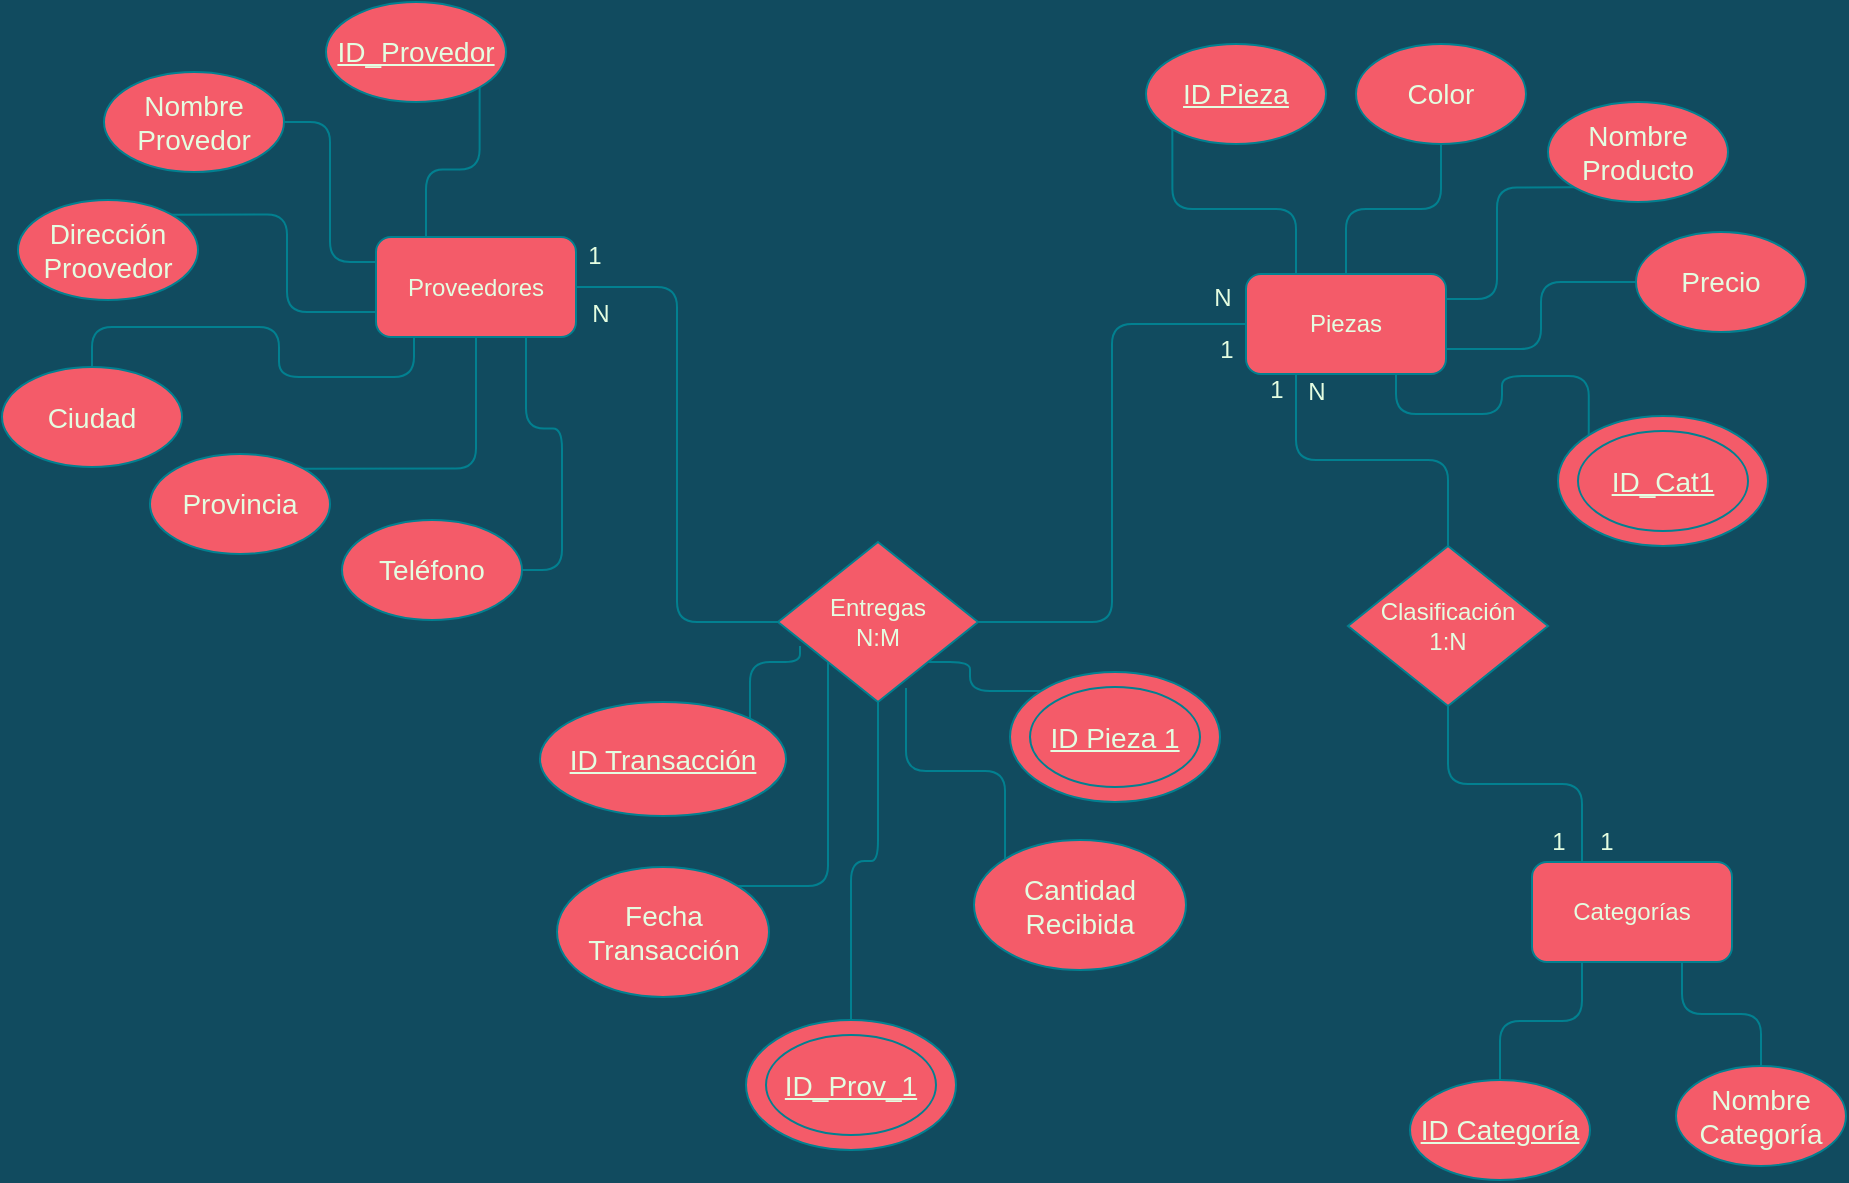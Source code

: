 <mxfile version="18.1.3" type="device"><diagram id="v_ofq_5l6EhMzVcD3pSw" name="Page-1"><mxGraphModel dx="1426" dy="852" grid="0" gridSize="10" guides="1" tooltips="1" connect="1" arrows="1" fold="1" page="1" pageScale="1" pageWidth="1100" pageHeight="850" background="#114B5F" math="0" shadow="0"><root><mxCell id="0"/><mxCell id="1" parent="0"/><mxCell id="XU_pcAojX7ni6ScCM68U-37" style="edgeStyle=orthogonalEdgeStyle;curved=0;rounded=1;sketch=0;orthogonalLoop=1;jettySize=auto;html=1;exitX=0.75;exitY=1;exitDx=0;exitDy=0;entryX=0;entryY=0;entryDx=0;entryDy=0;fontColor=#E4FDE1;endArrow=none;endFill=0;strokeColor=#028090;labelBackgroundColor=#114B5F;" edge="1" parent="1" source="a7K3CgajVKJSLxz9qL2W-24" target="XU_pcAojX7ni6ScCM68U-34"><mxGeometry relative="1" as="geometry"/></mxCell><mxCell id="a7K3CgajVKJSLxz9qL2W-24" value="Piezas" style="rounded=1;whiteSpace=wrap;html=1;sketch=0;fontColor=#E4FDE1;strokeColor=#028090;fillColor=#F45B69;" parent="1" vertex="1"><mxGeometry x="661" y="191" width="100" height="50" as="geometry"/></mxCell><mxCell id="XU_pcAojX7ni6ScCM68U-19" style="edgeStyle=orthogonalEdgeStyle;curved=0;rounded=1;sketch=0;orthogonalLoop=1;jettySize=auto;html=1;exitX=0;exitY=1;exitDx=0;exitDy=0;entryX=1;entryY=0.25;entryDx=0;entryDy=0;fontColor=#E4FDE1;endArrow=none;endFill=0;strokeColor=#028090;labelBackgroundColor=#114B5F;" edge="1" parent="1" source="a7K3CgajVKJSLxz9qL2W-28" target="a7K3CgajVKJSLxz9qL2W-24"><mxGeometry relative="1" as="geometry"/></mxCell><mxCell id="a7K3CgajVKJSLxz9qL2W-28" value="Nombre Producto" style="ellipse;whiteSpace=wrap;html=1;rounded=0;sketch=0;fontSize=14;fontColor=#E4FDE1;strokeColor=#028090;fillColor=#F45B69;" parent="1" vertex="1"><mxGeometry x="812" y="105" width="90" height="50" as="geometry"/></mxCell><mxCell id="XU_pcAojX7ni6ScCM68U-18" style="edgeStyle=orthogonalEdgeStyle;curved=0;rounded=1;sketch=0;orthogonalLoop=1;jettySize=auto;html=1;exitX=0;exitY=1;exitDx=0;exitDy=0;entryX=0.25;entryY=0;entryDx=0;entryDy=0;fontColor=#E4FDE1;endArrow=none;endFill=0;strokeColor=#028090;labelBackgroundColor=#114B5F;" edge="1" parent="1" source="a7K3CgajVKJSLxz9qL2W-30" target="a7K3CgajVKJSLxz9qL2W-24"><mxGeometry relative="1" as="geometry"/></mxCell><mxCell id="a7K3CgajVKJSLxz9qL2W-30" value="&lt;u&gt;ID Pieza&lt;/u&gt;" style="ellipse;whiteSpace=wrap;html=1;rounded=0;sketch=0;fontSize=14;fontColor=#E4FDE1;strokeColor=#028090;fillColor=#F45B69;" parent="1" vertex="1"><mxGeometry x="611" y="76" width="90" height="50" as="geometry"/></mxCell><mxCell id="XU_pcAojX7ni6ScCM68U-4" style="edgeStyle=orthogonalEdgeStyle;curved=0;rounded=1;sketch=0;orthogonalLoop=1;jettySize=auto;html=1;exitX=0.75;exitY=1;exitDx=0;exitDy=0;entryX=1;entryY=0.5;entryDx=0;entryDy=0;fontColor=#E4FDE1;strokeColor=#028090;endArrow=none;endFill=0;labelBackgroundColor=#114B5F;" edge="1" parent="1" source="a7K3CgajVKJSLxz9qL2W-38" target="XU_pcAojX7ni6ScCM68U-2"><mxGeometry relative="1" as="geometry"/></mxCell><mxCell id="a7K3CgajVKJSLxz9qL2W-38" value="Proveedores" style="rounded=1;whiteSpace=wrap;html=1;sketch=0;fontColor=#E4FDE1;strokeColor=#028090;fillColor=#F45B69;" parent="1" vertex="1"><mxGeometry x="226" y="172.5" width="100" height="50" as="geometry"/></mxCell><mxCell id="a7K3CgajVKJSLxz9qL2W-49" style="edgeStyle=orthogonalEdgeStyle;curved=0;rounded=1;sketch=0;orthogonalLoop=1;jettySize=auto;html=1;exitX=1;exitY=1;exitDx=0;exitDy=0;entryX=0.25;entryY=0;entryDx=0;entryDy=0;fontColor=#E4FDE1;endArrow=none;endFill=0;strokeColor=#028090;labelBackgroundColor=#114B5F;" parent="1" source="a7K3CgajVKJSLxz9qL2W-39" target="a7K3CgajVKJSLxz9qL2W-38" edge="1"><mxGeometry relative="1" as="geometry"/></mxCell><mxCell id="a7K3CgajVKJSLxz9qL2W-39" value="&lt;u&gt;ID_Provedor&lt;/u&gt;" style="ellipse;whiteSpace=wrap;html=1;rounded=0;sketch=0;fontSize=14;fontColor=#E4FDE1;strokeColor=#028090;fillColor=#F45B69;" parent="1" vertex="1"><mxGeometry x="201" y="55" width="90" height="50" as="geometry"/></mxCell><mxCell id="a7K3CgajVKJSLxz9qL2W-50" style="edgeStyle=orthogonalEdgeStyle;curved=0;rounded=1;sketch=0;orthogonalLoop=1;jettySize=auto;html=1;exitX=1;exitY=0.5;exitDx=0;exitDy=0;entryX=0;entryY=0.25;entryDx=0;entryDy=0;fontColor=#E4FDE1;endArrow=none;endFill=0;strokeColor=#028090;labelBackgroundColor=#114B5F;" parent="1" source="a7K3CgajVKJSLxz9qL2W-41" target="a7K3CgajVKJSLxz9qL2W-38" edge="1"><mxGeometry relative="1" as="geometry"/></mxCell><mxCell id="a7K3CgajVKJSLxz9qL2W-41" value="Nombre Provedor" style="ellipse;whiteSpace=wrap;html=1;rounded=0;sketch=0;fontSize=14;fontColor=#E4FDE1;strokeColor=#028090;fillColor=#F45B69;" parent="1" vertex="1"><mxGeometry x="90" y="90" width="90" height="50" as="geometry"/></mxCell><mxCell id="a7K3CgajVKJSLxz9qL2W-51" style="edgeStyle=orthogonalEdgeStyle;curved=0;rounded=1;sketch=0;orthogonalLoop=1;jettySize=auto;html=1;exitX=1;exitY=0;exitDx=0;exitDy=0;entryX=0;entryY=0.75;entryDx=0;entryDy=0;fontColor=#E4FDE1;endArrow=none;endFill=0;strokeColor=#028090;labelBackgroundColor=#114B5F;" parent="1" source="a7K3CgajVKJSLxz9qL2W-43" target="a7K3CgajVKJSLxz9qL2W-38" edge="1"><mxGeometry relative="1" as="geometry"/></mxCell><mxCell id="a7K3CgajVKJSLxz9qL2W-43" value="Dirección Proovedor" style="ellipse;whiteSpace=wrap;html=1;rounded=0;sketch=0;fontSize=14;fontColor=#E4FDE1;strokeColor=#028090;fillColor=#F45B69;" parent="1" vertex="1"><mxGeometry x="47" y="154" width="90" height="50" as="geometry"/></mxCell><mxCell id="a7K3CgajVKJSLxz9qL2W-52" style="edgeStyle=orthogonalEdgeStyle;curved=0;rounded=1;sketch=0;orthogonalLoop=1;jettySize=auto;html=1;exitX=0.5;exitY=0;exitDx=0;exitDy=0;entryX=0.19;entryY=1;entryDx=0;entryDy=0;entryPerimeter=0;fontColor=#E4FDE1;endArrow=none;endFill=0;strokeColor=#028090;labelBackgroundColor=#114B5F;" parent="1" source="a7K3CgajVKJSLxz9qL2W-45" target="a7K3CgajVKJSLxz9qL2W-38" edge="1"><mxGeometry relative="1" as="geometry"/></mxCell><mxCell id="a7K3CgajVKJSLxz9qL2W-45" value="Ciudad" style="ellipse;whiteSpace=wrap;html=1;rounded=0;sketch=0;fontSize=14;fontColor=#E4FDE1;strokeColor=#028090;fillColor=#F45B69;" parent="1" vertex="1"><mxGeometry x="39" y="237.5" width="90" height="50" as="geometry"/></mxCell><mxCell id="a7K3CgajVKJSLxz9qL2W-47" style="edgeStyle=orthogonalEdgeStyle;curved=0;rounded=1;sketch=0;orthogonalLoop=1;jettySize=auto;html=1;exitX=1;exitY=0.5;exitDx=0;exitDy=0;entryX=0;entryY=0.5;entryDx=0;entryDy=0;fontColor=#E4FDE1;endArrow=none;endFill=0;strokeColor=#028090;labelBackgroundColor=#114B5F;" parent="1" source="a7K3CgajVKJSLxz9qL2W-46" target="a7K3CgajVKJSLxz9qL2W-24" edge="1"><mxGeometry relative="1" as="geometry"/></mxCell><mxCell id="a7K3CgajVKJSLxz9qL2W-48" style="edgeStyle=orthogonalEdgeStyle;curved=0;rounded=1;sketch=0;orthogonalLoop=1;jettySize=auto;html=1;exitX=0;exitY=0.5;exitDx=0;exitDy=0;entryX=1;entryY=0.5;entryDx=0;entryDy=0;fontColor=#E4FDE1;endArrow=none;endFill=0;strokeColor=#028090;labelBackgroundColor=#114B5F;" parent="1" source="a7K3CgajVKJSLxz9qL2W-46" target="a7K3CgajVKJSLxz9qL2W-38" edge="1"><mxGeometry relative="1" as="geometry"/></mxCell><mxCell id="a7K3CgajVKJSLxz9qL2W-46" value="Entregas&lt;br&gt;N:M" style="rhombus;whiteSpace=wrap;html=1;rounded=0;sketch=0;fontColor=#E4FDE1;strokeColor=#028090;fillColor=#F45B69;" parent="1" vertex="1"><mxGeometry x="427" y="325" width="100" height="80" as="geometry"/></mxCell><mxCell id="XU_pcAojX7ni6ScCM68U-20" style="edgeStyle=orthogonalEdgeStyle;curved=0;rounded=1;sketch=0;orthogonalLoop=1;jettySize=auto;html=1;exitX=0;exitY=0.5;exitDx=0;exitDy=0;entryX=1;entryY=0.75;entryDx=0;entryDy=0;fontColor=#E4FDE1;endArrow=none;endFill=0;strokeColor=#028090;labelBackgroundColor=#114B5F;" edge="1" parent="1" source="a7K3CgajVKJSLxz9qL2W-53" target="a7K3CgajVKJSLxz9qL2W-24"><mxGeometry relative="1" as="geometry"/></mxCell><mxCell id="a7K3CgajVKJSLxz9qL2W-53" value="Precio" style="ellipse;whiteSpace=wrap;html=1;rounded=0;sketch=0;fontSize=14;fontColor=#E4FDE1;strokeColor=#028090;fillColor=#F45B69;" parent="1" vertex="1"><mxGeometry x="856" y="170" width="85" height="50" as="geometry"/></mxCell><mxCell id="XU_pcAojX7ni6ScCM68U-3" style="edgeStyle=orthogonalEdgeStyle;curved=0;rounded=1;sketch=0;orthogonalLoop=1;jettySize=auto;html=1;exitX=1;exitY=0;exitDx=0;exitDy=0;fontColor=#E4FDE1;strokeColor=#028090;endArrow=none;endFill=0;labelBackgroundColor=#114B5F;" edge="1" parent="1" source="XU_pcAojX7ni6ScCM68U-1" target="a7K3CgajVKJSLxz9qL2W-38"><mxGeometry relative="1" as="geometry"/></mxCell><mxCell id="XU_pcAojX7ni6ScCM68U-1" value="Provincia" style="ellipse;whiteSpace=wrap;html=1;rounded=0;sketch=0;fontSize=14;fontColor=#E4FDE1;strokeColor=#028090;fillColor=#F45B69;" vertex="1" parent="1"><mxGeometry x="113" y="281" width="90" height="50" as="geometry"/></mxCell><mxCell id="XU_pcAojX7ni6ScCM68U-2" value="Teléfono" style="ellipse;whiteSpace=wrap;html=1;rounded=0;sketch=0;fontSize=14;fontColor=#E4FDE1;strokeColor=#028090;fillColor=#F45B69;" vertex="1" parent="1"><mxGeometry x="209" y="314" width="90" height="50" as="geometry"/></mxCell><mxCell id="XU_pcAojX7ni6ScCM68U-9" style="edgeStyle=orthogonalEdgeStyle;curved=0;rounded=1;sketch=0;orthogonalLoop=1;jettySize=auto;html=1;exitX=0.25;exitY=1;exitDx=0;exitDy=0;entryX=0.5;entryY=0;entryDx=0;entryDy=0;fontColor=#E4FDE1;endArrow=none;endFill=0;strokeColor=#028090;labelBackgroundColor=#114B5F;" edge="1" parent="1" source="XU_pcAojX7ni6ScCM68U-6" target="XU_pcAojX7ni6ScCM68U-7"><mxGeometry relative="1" as="geometry"/></mxCell><mxCell id="XU_pcAojX7ni6ScCM68U-10" style="edgeStyle=orthogonalEdgeStyle;curved=0;rounded=1;sketch=0;orthogonalLoop=1;jettySize=auto;html=1;exitX=0.75;exitY=1;exitDx=0;exitDy=0;entryX=0.5;entryY=0;entryDx=0;entryDy=0;fontColor=#E4FDE1;endArrow=none;endFill=0;strokeColor=#028090;labelBackgroundColor=#114B5F;" edge="1" parent="1" source="XU_pcAojX7ni6ScCM68U-6" target="XU_pcAojX7ni6ScCM68U-8"><mxGeometry relative="1" as="geometry"/></mxCell><mxCell id="XU_pcAojX7ni6ScCM68U-6" value="Categorías" style="rounded=1;whiteSpace=wrap;html=1;sketch=0;fontColor=#E4FDE1;strokeColor=#028090;fillColor=#F45B69;" vertex="1" parent="1"><mxGeometry x="804" y="485" width="100" height="50" as="geometry"/></mxCell><mxCell id="XU_pcAojX7ni6ScCM68U-7" value="&lt;u&gt;ID Categoría&lt;/u&gt;" style="ellipse;whiteSpace=wrap;html=1;rounded=0;sketch=0;fontSize=14;fontColor=#E4FDE1;strokeColor=#028090;fillColor=#F45B69;" vertex="1" parent="1"><mxGeometry x="743" y="594" width="90" height="50" as="geometry"/></mxCell><mxCell id="XU_pcAojX7ni6ScCM68U-8" value="Nombre Categoría" style="ellipse;whiteSpace=wrap;html=1;rounded=0;sketch=0;fontSize=14;fontColor=#E4FDE1;strokeColor=#028090;fillColor=#F45B69;" vertex="1" parent="1"><mxGeometry x="876" y="587" width="85" height="50" as="geometry"/></mxCell><mxCell id="XU_pcAojX7ni6ScCM68U-12" style="edgeStyle=orthogonalEdgeStyle;curved=0;rounded=1;sketch=0;orthogonalLoop=1;jettySize=auto;html=1;exitX=0.5;exitY=1;exitDx=0;exitDy=0;entryX=0.25;entryY=0;entryDx=0;entryDy=0;fontColor=#E4FDE1;endArrow=none;endFill=0;strokeColor=#028090;labelBackgroundColor=#114B5F;" edge="1" parent="1" source="XU_pcAojX7ni6ScCM68U-11" target="XU_pcAojX7ni6ScCM68U-6"><mxGeometry relative="1" as="geometry"/></mxCell><mxCell id="XU_pcAojX7ni6ScCM68U-25" style="edgeStyle=orthogonalEdgeStyle;curved=0;rounded=1;sketch=0;orthogonalLoop=1;jettySize=auto;html=1;exitX=0.5;exitY=0;exitDx=0;exitDy=0;entryX=0.25;entryY=1;entryDx=0;entryDy=0;fontColor=#E4FDE1;endArrow=none;endFill=0;strokeColor=#028090;labelBackgroundColor=#114B5F;" edge="1" parent="1" source="XU_pcAojX7ni6ScCM68U-11" target="a7K3CgajVKJSLxz9qL2W-24"><mxGeometry relative="1" as="geometry"/></mxCell><mxCell id="XU_pcAojX7ni6ScCM68U-11" value="Clasificación&lt;br&gt;1:N" style="rhombus;whiteSpace=wrap;html=1;rounded=0;sketch=0;fontColor=#E4FDE1;strokeColor=#028090;fillColor=#F45B69;" vertex="1" parent="1"><mxGeometry x="712" y="327" width="100" height="80" as="geometry"/></mxCell><mxCell id="XU_pcAojX7ni6ScCM68U-14" value="1" style="text;html=1;align=center;verticalAlign=middle;resizable=0;points=[];autosize=1;strokeColor=none;fillColor=none;fontColor=#E4FDE1;" vertex="1" parent="1"><mxGeometry x="326" y="173" width="17" height="18" as="geometry"/></mxCell><mxCell id="XU_pcAojX7ni6ScCM68U-15" value="N" style="text;html=1;align=center;verticalAlign=middle;resizable=0;points=[];autosize=1;strokeColor=none;fillColor=none;fontColor=#E4FDE1;" vertex="1" parent="1"><mxGeometry x="639" y="194" width="19" height="18" as="geometry"/></mxCell><mxCell id="XU_pcAojX7ni6ScCM68U-16" value="1" style="text;html=1;align=center;verticalAlign=middle;resizable=0;points=[];autosize=1;strokeColor=none;fillColor=none;fontColor=#E4FDE1;" vertex="1" parent="1"><mxGeometry x="642" y="220" width="17" height="18" as="geometry"/></mxCell><mxCell id="XU_pcAojX7ni6ScCM68U-17" value="N" style="text;html=1;align=center;verticalAlign=middle;resizable=0;points=[];autosize=1;strokeColor=none;fillColor=none;fontColor=#E4FDE1;" vertex="1" parent="1"><mxGeometry x="328" y="202" width="19" height="18" as="geometry"/></mxCell><mxCell id="XU_pcAojX7ni6ScCM68U-22" value="" style="edgeStyle=orthogonalEdgeStyle;curved=0;rounded=1;sketch=0;orthogonalLoop=1;jettySize=auto;html=1;fontColor=#E4FDE1;endArrow=none;endFill=0;strokeColor=#028090;labelBackgroundColor=#114B5F;" edge="1" parent="1" source="XU_pcAojX7ni6ScCM68U-21" target="a7K3CgajVKJSLxz9qL2W-24"><mxGeometry relative="1" as="geometry"/></mxCell><mxCell id="XU_pcAojX7ni6ScCM68U-21" value="Color" style="ellipse;whiteSpace=wrap;html=1;rounded=0;sketch=0;fontSize=14;fontColor=#E4FDE1;strokeColor=#028090;fillColor=#F45B69;" vertex="1" parent="1"><mxGeometry x="716" y="76" width="85" height="50" as="geometry"/></mxCell><mxCell id="XU_pcAojX7ni6ScCM68U-29" value="1" style="text;html=1;align=center;verticalAlign=middle;resizable=0;points=[];autosize=1;strokeColor=none;fillColor=none;fontColor=#E4FDE1;" vertex="1" parent="1"><mxGeometry x="667" y="240" width="17" height="18" as="geometry"/></mxCell><mxCell id="XU_pcAojX7ni6ScCM68U-30" value="1" style="text;html=1;align=center;verticalAlign=middle;resizable=0;points=[];autosize=1;strokeColor=none;fillColor=none;fontColor=#E4FDE1;" vertex="1" parent="1"><mxGeometry x="808" y="466" width="17" height="18" as="geometry"/></mxCell><mxCell id="XU_pcAojX7ni6ScCM68U-31" value="1" style="text;html=1;align=center;verticalAlign=middle;resizable=0;points=[];autosize=1;strokeColor=none;fillColor=none;fontColor=#E4FDE1;" vertex="1" parent="1"><mxGeometry x="832" y="466" width="17" height="18" as="geometry"/></mxCell><mxCell id="XU_pcAojX7ni6ScCM68U-32" value="N" style="text;html=1;align=center;verticalAlign=middle;resizable=0;points=[];autosize=1;strokeColor=none;fillColor=none;fontColor=#E4FDE1;" vertex="1" parent="1"><mxGeometry x="686" y="241" width="19" height="18" as="geometry"/></mxCell><mxCell id="XU_pcAojX7ni6ScCM68U-34" value="" style="ellipse;whiteSpace=wrap;html=1;rounded=0;sketch=0;fontSize=14;fontColor=#E4FDE1;strokeColor=#028090;fillColor=#F45B69;" vertex="1" parent="1"><mxGeometry x="817" y="262" width="105" height="65" as="geometry"/></mxCell><mxCell id="XU_pcAojX7ni6ScCM68U-35" value="&lt;u&gt;ID_Cat1&lt;br&gt;&lt;/u&gt;" style="ellipse;whiteSpace=wrap;html=1;rounded=0;sketch=0;fontSize=14;fontColor=#E4FDE1;strokeColor=#028090;fillColor=#F45B69;" vertex="1" parent="1"><mxGeometry x="827" y="269.5" width="85" height="50" as="geometry"/></mxCell><mxCell id="XU_pcAojX7ni6ScCM68U-57" style="edgeStyle=orthogonalEdgeStyle;curved=0;rounded=1;sketch=0;orthogonalLoop=1;jettySize=auto;html=1;exitX=1;exitY=0;exitDx=0;exitDy=0;entryX=0;entryY=1;entryDx=0;entryDy=0;fontColor=#E4FDE1;endArrow=none;endFill=0;strokeColor=#028090;fillColor=#F45B69;" edge="1" parent="1" source="XU_pcAojX7ni6ScCM68U-44" target="a7K3CgajVKJSLxz9qL2W-46"><mxGeometry relative="1" as="geometry"/></mxCell><mxCell id="XU_pcAojX7ni6ScCM68U-44" value="Fecha Transacción" style="ellipse;whiteSpace=wrap;html=1;rounded=0;sketch=0;fontSize=14;fontColor=#E4FDE1;strokeColor=#028090;fillColor=#F45B69;" vertex="1" parent="1"><mxGeometry x="316.5" y="487.5" width="106" height="65" as="geometry"/></mxCell><mxCell id="XU_pcAojX7ni6ScCM68U-56" style="edgeStyle=orthogonalEdgeStyle;curved=0;rounded=1;sketch=0;orthogonalLoop=1;jettySize=auto;html=1;exitX=1;exitY=0;exitDx=0;exitDy=0;entryX=0.11;entryY=0.65;entryDx=0;entryDy=0;entryPerimeter=0;fontColor=#E4FDE1;endArrow=none;endFill=0;strokeColor=#028090;fillColor=#F45B69;" edge="1" parent="1" source="XU_pcAojX7ni6ScCM68U-45" target="a7K3CgajVKJSLxz9qL2W-46"><mxGeometry relative="1" as="geometry"/></mxCell><mxCell id="XU_pcAojX7ni6ScCM68U-45" value="&lt;u&gt;ID Transacción&lt;/u&gt;" style="ellipse;whiteSpace=wrap;html=1;rounded=0;sketch=0;fontSize=14;fontColor=#E4FDE1;strokeColor=#028090;fillColor=#F45B69;" vertex="1" parent="1"><mxGeometry x="308" y="405" width="123" height="57" as="geometry"/></mxCell><mxCell id="XU_pcAojX7ni6ScCM68U-51" value="" style="group" vertex="1" connectable="0" parent="1"><mxGeometry x="411" y="564" width="105" height="65" as="geometry"/></mxCell><mxCell id="XU_pcAojX7ni6ScCM68U-38" value="" style="ellipse;whiteSpace=wrap;html=1;rounded=0;sketch=0;fontSize=14;fontColor=#E4FDE1;strokeColor=#028090;fillColor=#F45B69;" vertex="1" parent="XU_pcAojX7ni6ScCM68U-51"><mxGeometry width="105" height="65" as="geometry"/></mxCell><mxCell id="XU_pcAojX7ni6ScCM68U-39" value="&lt;u&gt;ID_Prov_1&lt;br&gt;&lt;/u&gt;" style="ellipse;whiteSpace=wrap;html=1;rounded=0;sketch=0;fontSize=14;fontColor=#E4FDE1;strokeColor=#028090;fillColor=#F45B69;" vertex="1" parent="XU_pcAojX7ni6ScCM68U-51"><mxGeometry x="10" y="7.5" width="85" height="50" as="geometry"/></mxCell><mxCell id="XU_pcAojX7ni6ScCM68U-52" value="" style="group" vertex="1" connectable="0" parent="1"><mxGeometry x="543" y="390" width="105" height="65" as="geometry"/></mxCell><mxCell id="XU_pcAojX7ni6ScCM68U-53" value="" style="ellipse;whiteSpace=wrap;html=1;rounded=0;sketch=0;fontSize=14;fontColor=#E4FDE1;strokeColor=#028090;fillColor=#F45B69;" vertex="1" parent="XU_pcAojX7ni6ScCM68U-52"><mxGeometry width="105" height="65" as="geometry"/></mxCell><mxCell id="XU_pcAojX7ni6ScCM68U-54" value="&lt;u&gt;ID Pieza 1&lt;br&gt;&lt;/u&gt;" style="ellipse;whiteSpace=wrap;html=1;rounded=0;sketch=0;fontSize=14;fontColor=#E4FDE1;strokeColor=#028090;fillColor=#F45B69;" vertex="1" parent="XU_pcAojX7ni6ScCM68U-52"><mxGeometry x="10" y="7.5" width="85" height="50" as="geometry"/></mxCell><mxCell id="XU_pcAojX7ni6ScCM68U-59" style="edgeStyle=orthogonalEdgeStyle;curved=0;rounded=1;sketch=0;orthogonalLoop=1;jettySize=auto;html=1;exitX=0;exitY=0;exitDx=0;exitDy=0;entryX=0.64;entryY=0.913;entryDx=0;entryDy=0;entryPerimeter=0;fontColor=#E4FDE1;endArrow=none;endFill=0;strokeColor=#028090;fillColor=#F45B69;" edge="1" parent="1" source="XU_pcAojX7ni6ScCM68U-55" target="a7K3CgajVKJSLxz9qL2W-46"><mxGeometry relative="1" as="geometry"/></mxCell><mxCell id="XU_pcAojX7ni6ScCM68U-55" value="Cantidad Recibida" style="ellipse;whiteSpace=wrap;html=1;rounded=0;sketch=0;fontSize=14;fontColor=#E4FDE1;strokeColor=#028090;fillColor=#F45B69;" vertex="1" parent="1"><mxGeometry x="525" y="474" width="106" height="65" as="geometry"/></mxCell><mxCell id="XU_pcAojX7ni6ScCM68U-58" style="edgeStyle=orthogonalEdgeStyle;curved=0;rounded=1;sketch=0;orthogonalLoop=1;jettySize=auto;html=1;exitX=0.5;exitY=0;exitDx=0;exitDy=0;entryX=0.5;entryY=1;entryDx=0;entryDy=0;fontColor=#E4FDE1;endArrow=none;endFill=0;strokeColor=#028090;fillColor=#F45B69;" edge="1" parent="1" source="XU_pcAojX7ni6ScCM68U-38" target="a7K3CgajVKJSLxz9qL2W-46"><mxGeometry relative="1" as="geometry"/></mxCell><mxCell id="XU_pcAojX7ni6ScCM68U-60" style="edgeStyle=orthogonalEdgeStyle;curved=0;rounded=1;sketch=0;orthogonalLoop=1;jettySize=auto;html=1;exitX=0;exitY=0;exitDx=0;exitDy=0;entryX=1;entryY=1;entryDx=0;entryDy=0;fontColor=#E4FDE1;endArrow=none;endFill=0;strokeColor=#028090;fillColor=#F45B69;" edge="1" parent="1" source="XU_pcAojX7ni6ScCM68U-53" target="a7K3CgajVKJSLxz9qL2W-46"><mxGeometry relative="1" as="geometry"/></mxCell></root></mxGraphModel></diagram></mxfile>